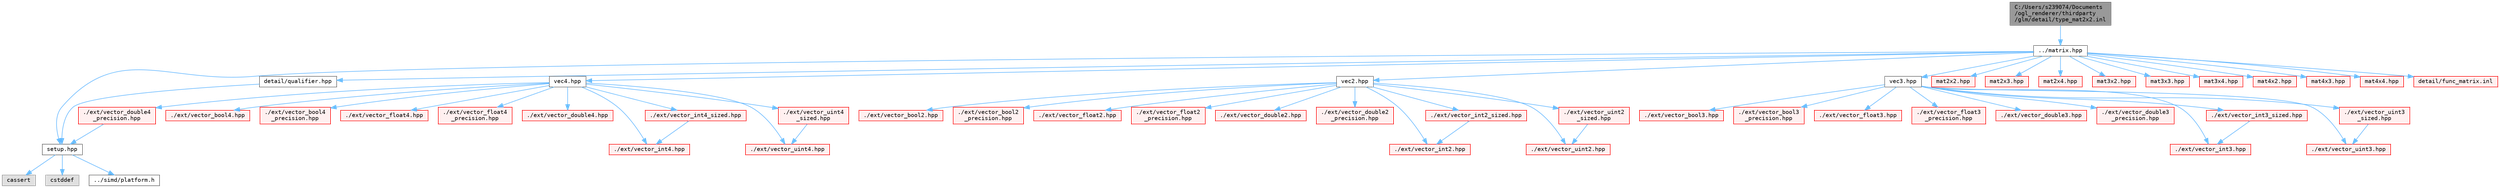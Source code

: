digraph "C:/Users/s239074/Documents/ogl_renderer/thirdparty/glm/detail/type_mat2x2.inl"
{
 // LATEX_PDF_SIZE
  bgcolor="transparent";
  edge [fontname=Terminal,fontsize=10,labelfontname=Helvetica,labelfontsize=10];
  node [fontname=Terminal,fontsize=10,shape=box,height=0.2,width=0.4];
  Node1 [label="C:/Users/s239074/Documents\l/ogl_renderer/thirdparty\l/glm/detail/type_mat2x2.inl",height=0.2,width=0.4,color="gray40", fillcolor="grey60", style="filled", fontcolor="black",tooltip=" "];
  Node1 -> Node2 [color="steelblue1",style="solid"];
  Node2 [label="../matrix.hpp",height=0.2,width=0.4,color="grey40", fillcolor="white", style="filled",URL="$matrix_8hpp.html",tooltip=" "];
  Node2 -> Node3 [color="steelblue1",style="solid"];
  Node3 [label="detail/qualifier.hpp",height=0.2,width=0.4,color="grey40", fillcolor="white", style="filled",URL="$qualifier_8hpp.html",tooltip=" "];
  Node3 -> Node4 [color="steelblue1",style="solid"];
  Node4 [label="setup.hpp",height=0.2,width=0.4,color="grey40", fillcolor="white", style="filled",URL="$setup_8hpp.html",tooltip=" "];
  Node4 -> Node5 [color="steelblue1",style="solid"];
  Node5 [label="cassert",height=0.2,width=0.4,color="grey60", fillcolor="#E0E0E0", style="filled",tooltip=" "];
  Node4 -> Node6 [color="steelblue1",style="solid"];
  Node6 [label="cstddef",height=0.2,width=0.4,color="grey60", fillcolor="#E0E0E0", style="filled",tooltip=" "];
  Node4 -> Node7 [color="steelblue1",style="solid"];
  Node7 [label="../simd/platform.h",height=0.2,width=0.4,color="grey40", fillcolor="white", style="filled",URL="$platform_8h.html",tooltip=" "];
  Node2 -> Node4 [color="steelblue1",style="solid"];
  Node2 -> Node8 [color="steelblue1",style="solid"];
  Node8 [label="vec2.hpp",height=0.2,width=0.4,color="grey40", fillcolor="white", style="filled",URL="$vec2_8hpp.html",tooltip=" "];
  Node8 -> Node9 [color="steelblue1",style="solid"];
  Node9 [label="./ext/vector_bool2.hpp",height=0.2,width=0.4,color="red", fillcolor="#FFF0F0", style="filled",URL="$vector__bool2_8hpp.html",tooltip=" "];
  Node8 -> Node14 [color="steelblue1",style="solid"];
  Node14 [label="./ext/vector_bool2\l_precision.hpp",height=0.2,width=0.4,color="red", fillcolor="#FFF0F0", style="filled",URL="$vector__bool2__precision_8hpp.html",tooltip=" "];
  Node8 -> Node15 [color="steelblue1",style="solid"];
  Node15 [label="./ext/vector_float2.hpp",height=0.2,width=0.4,color="red", fillcolor="#FFF0F0", style="filled",URL="$vector__float2_8hpp.html",tooltip=" "];
  Node8 -> Node16 [color="steelblue1",style="solid"];
  Node16 [label="./ext/vector_float2\l_precision.hpp",height=0.2,width=0.4,color="red", fillcolor="#FFF0F0", style="filled",URL="$vector__float2__precision_8hpp.html",tooltip=" "];
  Node8 -> Node17 [color="steelblue1",style="solid"];
  Node17 [label="./ext/vector_double2.hpp",height=0.2,width=0.4,color="red", fillcolor="#FFF0F0", style="filled",URL="$vector__double2_8hpp.html",tooltip=" "];
  Node8 -> Node18 [color="steelblue1",style="solid"];
  Node18 [label="./ext/vector_double2\l_precision.hpp",height=0.2,width=0.4,color="red", fillcolor="#FFF0F0", style="filled",URL="$vector__double2__precision_8hpp.html",tooltip=" "];
  Node8 -> Node19 [color="steelblue1",style="solid"];
  Node19 [label="./ext/vector_int2.hpp",height=0.2,width=0.4,color="red", fillcolor="#FFF0F0", style="filled",URL="$vector__int2_8hpp.html",tooltip=" "];
  Node8 -> Node20 [color="steelblue1",style="solid"];
  Node20 [label="./ext/vector_int2_sized.hpp",height=0.2,width=0.4,color="red", fillcolor="#FFF0F0", style="filled",URL="$vector__int2__sized_8hpp.html",tooltip=" "];
  Node20 -> Node19 [color="steelblue1",style="solid"];
  Node8 -> Node22 [color="steelblue1",style="solid"];
  Node22 [label="./ext/vector_uint2.hpp",height=0.2,width=0.4,color="red", fillcolor="#FFF0F0", style="filled",URL="$vector__uint2_8hpp.html",tooltip=" "];
  Node8 -> Node23 [color="steelblue1",style="solid"];
  Node23 [label="./ext/vector_uint2\l_sized.hpp",height=0.2,width=0.4,color="red", fillcolor="#FFF0F0", style="filled",URL="$vector__uint2__sized_8hpp.html",tooltip=" "];
  Node23 -> Node22 [color="steelblue1",style="solid"];
  Node2 -> Node25 [color="steelblue1",style="solid"];
  Node25 [label="vec3.hpp",height=0.2,width=0.4,color="grey40", fillcolor="white", style="filled",URL="$vec3_8hpp.html",tooltip=" "];
  Node25 -> Node26 [color="steelblue1",style="solid"];
  Node26 [label="./ext/vector_bool3.hpp",height=0.2,width=0.4,color="red", fillcolor="#FFF0F0", style="filled",URL="$vector__bool3_8hpp.html",tooltip=" "];
  Node25 -> Node29 [color="steelblue1",style="solid"];
  Node29 [label="./ext/vector_bool3\l_precision.hpp",height=0.2,width=0.4,color="red", fillcolor="#FFF0F0", style="filled",URL="$vector__bool3__precision_8hpp.html",tooltip=" "];
  Node25 -> Node30 [color="steelblue1",style="solid"];
  Node30 [label="./ext/vector_float3.hpp",height=0.2,width=0.4,color="red", fillcolor="#FFF0F0", style="filled",URL="$vector__float3_8hpp.html",tooltip=" "];
  Node25 -> Node31 [color="steelblue1",style="solid"];
  Node31 [label="./ext/vector_float3\l_precision.hpp",height=0.2,width=0.4,color="red", fillcolor="#FFF0F0", style="filled",URL="$vector__float3__precision_8hpp.html",tooltip=" "];
  Node25 -> Node32 [color="steelblue1",style="solid"];
  Node32 [label="./ext/vector_double3.hpp",height=0.2,width=0.4,color="red", fillcolor="#FFF0F0", style="filled",URL="$vector__double3_8hpp.html",tooltip=" "];
  Node25 -> Node33 [color="steelblue1",style="solid"];
  Node33 [label="./ext/vector_double3\l_precision.hpp",height=0.2,width=0.4,color="red", fillcolor="#FFF0F0", style="filled",URL="$vector__double3__precision_8hpp.html",tooltip=" "];
  Node25 -> Node34 [color="steelblue1",style="solid"];
  Node34 [label="./ext/vector_int3.hpp",height=0.2,width=0.4,color="red", fillcolor="#FFF0F0", style="filled",URL="$vector__int3_8hpp.html",tooltip=" "];
  Node25 -> Node35 [color="steelblue1",style="solid"];
  Node35 [label="./ext/vector_int3_sized.hpp",height=0.2,width=0.4,color="red", fillcolor="#FFF0F0", style="filled",URL="$vector__int3__sized_8hpp.html",tooltip=" "];
  Node35 -> Node34 [color="steelblue1",style="solid"];
  Node25 -> Node36 [color="steelblue1",style="solid"];
  Node36 [label="./ext/vector_uint3.hpp",height=0.2,width=0.4,color="red", fillcolor="#FFF0F0", style="filled",URL="$vector__uint3_8hpp.html",tooltip=" "];
  Node25 -> Node37 [color="steelblue1",style="solid"];
  Node37 [label="./ext/vector_uint3\l_sized.hpp",height=0.2,width=0.4,color="red", fillcolor="#FFF0F0", style="filled",URL="$vector__uint3__sized_8hpp.html",tooltip=" "];
  Node37 -> Node36 [color="steelblue1",style="solid"];
  Node2 -> Node38 [color="steelblue1",style="solid"];
  Node38 [label="vec4.hpp",height=0.2,width=0.4,color="grey40", fillcolor="white", style="filled",URL="$vec4_8hpp.html",tooltip=" "];
  Node38 -> Node39 [color="steelblue1",style="solid"];
  Node39 [label="./ext/vector_bool4.hpp",height=0.2,width=0.4,color="red", fillcolor="#FFF0F0", style="filled",URL="$vector__bool4_8hpp.html",tooltip=" "];
  Node38 -> Node42 [color="steelblue1",style="solid"];
  Node42 [label="./ext/vector_bool4\l_precision.hpp",height=0.2,width=0.4,color="red", fillcolor="#FFF0F0", style="filled",URL="$vector__bool4__precision_8hpp.html",tooltip=" "];
  Node38 -> Node43 [color="steelblue1",style="solid"];
  Node43 [label="./ext/vector_float4.hpp",height=0.2,width=0.4,color="red", fillcolor="#FFF0F0", style="filled",URL="$vector__float4_8hpp.html",tooltip=" "];
  Node38 -> Node44 [color="steelblue1",style="solid"];
  Node44 [label="./ext/vector_float4\l_precision.hpp",height=0.2,width=0.4,color="red", fillcolor="#FFF0F0", style="filled",URL="$vector__float4__precision_8hpp.html",tooltip=" "];
  Node38 -> Node45 [color="steelblue1",style="solid"];
  Node45 [label="./ext/vector_double4.hpp",height=0.2,width=0.4,color="red", fillcolor="#FFF0F0", style="filled",URL="$vector__double4_8hpp.html",tooltip=" "];
  Node38 -> Node46 [color="steelblue1",style="solid"];
  Node46 [label="./ext/vector_double4\l_precision.hpp",height=0.2,width=0.4,color="red", fillcolor="#FFF0F0", style="filled",URL="$vector__double4__precision_8hpp.html",tooltip=" "];
  Node46 -> Node4 [color="steelblue1",style="solid"];
  Node38 -> Node47 [color="steelblue1",style="solid"];
  Node47 [label="./ext/vector_int4.hpp",height=0.2,width=0.4,color="red", fillcolor="#FFF0F0", style="filled",URL="$vector__int4_8hpp.html",tooltip=" "];
  Node38 -> Node48 [color="steelblue1",style="solid"];
  Node48 [label="./ext/vector_int4_sized.hpp",height=0.2,width=0.4,color="red", fillcolor="#FFF0F0", style="filled",URL="$vector__int4__sized_8hpp.html",tooltip=" "];
  Node48 -> Node47 [color="steelblue1",style="solid"];
  Node38 -> Node49 [color="steelblue1",style="solid"];
  Node49 [label="./ext/vector_uint4.hpp",height=0.2,width=0.4,color="red", fillcolor="#FFF0F0", style="filled",URL="$vector__uint4_8hpp.html",tooltip=" "];
  Node38 -> Node50 [color="steelblue1",style="solid"];
  Node50 [label="./ext/vector_uint4\l_sized.hpp",height=0.2,width=0.4,color="red", fillcolor="#FFF0F0", style="filled",URL="$vector__uint4__sized_8hpp.html",tooltip=" "];
  Node50 -> Node49 [color="steelblue1",style="solid"];
  Node2 -> Node51 [color="steelblue1",style="solid"];
  Node51 [label="mat2x2.hpp",height=0.2,width=0.4,color="red", fillcolor="#FFF0F0", style="filled",URL="$mat2x2_8hpp.html",tooltip=" "];
  Node2 -> Node57 [color="steelblue1",style="solid"];
  Node57 [label="mat2x3.hpp",height=0.2,width=0.4,color="red", fillcolor="#FFF0F0", style="filled",URL="$mat2x3_8hpp.html",tooltip=" "];
  Node2 -> Node64 [color="steelblue1",style="solid"];
  Node64 [label="mat2x4.hpp",height=0.2,width=0.4,color="red", fillcolor="#FFF0F0", style="filled",URL="$mat2x4_8hpp.html",tooltip=" "];
  Node2 -> Node71 [color="steelblue1",style="solid"];
  Node71 [label="mat3x2.hpp",height=0.2,width=0.4,color="red", fillcolor="#FFF0F0", style="filled",URL="$mat3x2_8hpp.html",tooltip=" "];
  Node2 -> Node78 [color="steelblue1",style="solid"];
  Node78 [label="mat3x3.hpp",height=0.2,width=0.4,color="red", fillcolor="#FFF0F0", style="filled",URL="$mat3x3_8hpp.html",tooltip=" "];
  Node2 -> Node85 [color="steelblue1",style="solid"];
  Node85 [label="mat3x4.hpp",height=0.2,width=0.4,color="red", fillcolor="#FFF0F0", style="filled",URL="$mat3x4_8hpp.html",tooltip=" "];
  Node2 -> Node92 [color="steelblue1",style="solid"];
  Node92 [label="mat4x2.hpp",height=0.2,width=0.4,color="red", fillcolor="#FFF0F0", style="filled",URL="$mat4x2_8hpp.html",tooltip=" "];
  Node2 -> Node99 [color="steelblue1",style="solid"];
  Node99 [label="mat4x3.hpp",height=0.2,width=0.4,color="red", fillcolor="#FFF0F0", style="filled",URL="$mat4x3_8hpp.html",tooltip=" "];
  Node2 -> Node106 [color="steelblue1",style="solid"];
  Node106 [label="mat4x4.hpp",height=0.2,width=0.4,color="red", fillcolor="#FFF0F0", style="filled",URL="$mat4x4_8hpp.html",tooltip=" "];
  Node2 -> Node113 [color="steelblue1",style="solid"];
  Node113 [label="detail/func_matrix.inl",height=0.2,width=0.4,color="red", fillcolor="#FFF0F0", style="filled",URL="$func__matrix_8inl.html",tooltip=" "];
}
